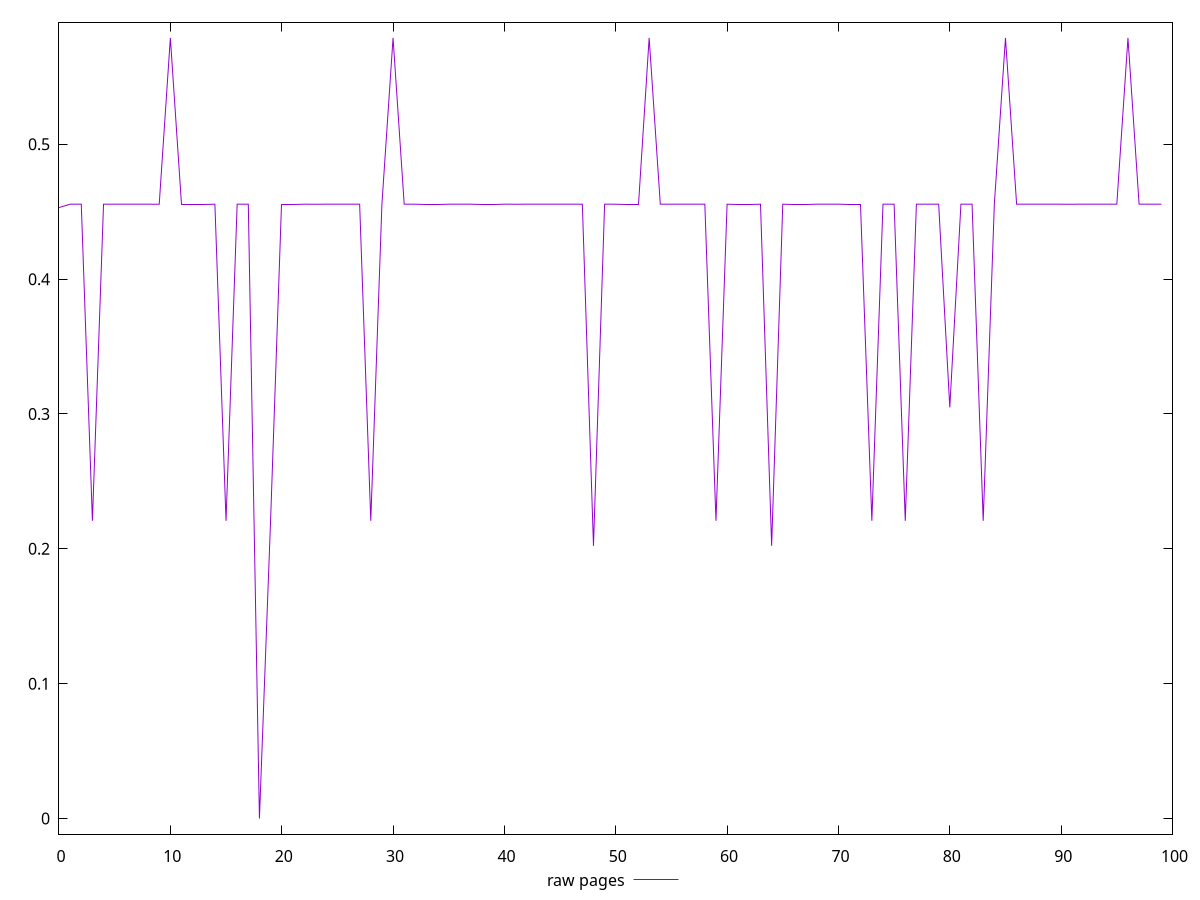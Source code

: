 $_rawPages <<EOF
0.4530909989674886
0.4555981578826904
0.45559197298685705
0.22082608689202202
0.455589260313246
0.4555830754174126
0.4556043427785238
0.4555830754174126
0.45560141309102375
0.4555434703826904
0.5788894973331027
0.455589260313246
0.45558676465352377
0.4555887177785237
0.4555949026743571
0.22079266675313314
0.4555949026743571
0.4555805797576904
0
0.220807532204522
0.4555949026743571
0.4555949026743571
0.4555830754174126
0.455574394861857
0.4555830754174126
0.4555949026743571
0.4555830754174126
0.4555887177785237
0.22081371710035536
0.455589260313246
0.5788870016733805
0.4555981578826904
0.4555830754174126
0.455589260313246
0.455589260313246
0.4555805797576904
0.455589260313246
0.4555949026743571
0.455589260313246
0.455589260313246
0.45560141309102375
0.45556820996602376
0.455589260313246
0.4555830754174126
0.455589260313246
0.45558253288269046
0.4555830754174126
0.45559294954935703
0.2022512476179335
0.4555949026743571
0.45557689052157935
0.4555830754174126
0.4555830754174126
0.5789043627844916
0.4556095511118571
0.4555830754174126
0.455589260313246
0.4555830754174126
0.455589260313246
0.220807532204522
0.4555887177785237
0.4555830754174126
0.4555857880910238
0.4555949026743571
0.20225027105543347
0.455589260313246
0.45559794086880157
0.45559794086880157
0.4555949026743571
0.4555830754174126
0.45560141309102375
0.455589260313246
0.4555887177785237
0.22081935946146647
0.455589260313246
0.455598049375746
0.220816321267022
0.455598049375746
0.4555887177785237
0.4555949026743571
0.30492057545979817
0.45559544520907935
0.4555917559729682
0.22081990199618867
0.45557341829935705
0.5788870016733805
0.4555887177785237
0.455598049375746
0.455589260313246
0.45559794086880157
0.4555796031951904
0.45557341829935705
0.4555949026743571
0.4555857880910238
0.455589260313246
0.4555926240285238
0.5788922100067139
0.4555830754174126
0.45560141309102375
0.4555830754174126
EOF
set key outside below
set terminal pngcairo
set output "report_00005_2020-11-02T22-26-11.212Z/cumulative-layout-shift/pages//raw.png"
set yrange [-0.011578087255689833:0.5904824500401815]
plot $_rawPages title "raw pages" with line ,